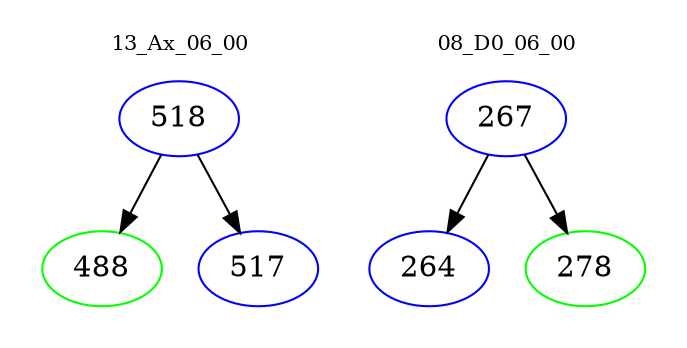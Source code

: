 digraph{
subgraph cluster_0 {
color = white
label = "13_Ax_06_00";
fontsize=10;
T0_518 [label="518", color="blue"]
T0_518 -> T0_488 [color="black"]
T0_488 [label="488", color="green"]
T0_518 -> T0_517 [color="black"]
T0_517 [label="517", color="blue"]
}
subgraph cluster_1 {
color = white
label = "08_D0_06_00";
fontsize=10;
T1_267 [label="267", color="blue"]
T1_267 -> T1_264 [color="black"]
T1_264 [label="264", color="blue"]
T1_267 -> T1_278 [color="black"]
T1_278 [label="278", color="green"]
}
}
